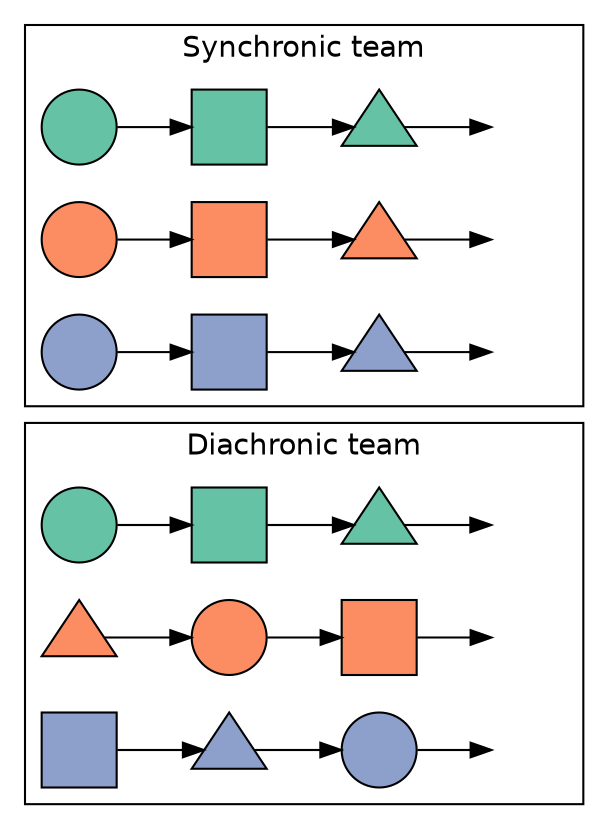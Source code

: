 digraph {
  fontname=helvetica;
  node[fontname=helvetica; label=""; style=filled; width=0.5];
  rankdir=LR;
  bgcolor=transparent;

  // Determine subgraph order
  d1a, s1a;

  // Colors are people
  s1b, s2b, s3b, d1b, d2b, d3b[fillcolor="#FC8D62"];
  s1a, s2a, s3a, d1a, d2a, d3a[fillcolor="#66C2A5"];
  s1c, s2c, s3c, d1c, d2c, d3c[fillcolor="#8DA0CB"];

  // Shapes are projects
  s1a, s1b, s1c, d1a, d2b, d3c[shape=circle];
  s2a, s2b, s2c, d1c, d2a, d3b[shape=square];
  s3a, s3b, s3c, d1b, d2c, d3a[shape=triangle];

  // Invisible last nodes
  sinv1, sinv2, sinv3, dinv1, dinv2, dinv3[style=invis];

  subgraph cluster0 {
    label="Synchronic team";
    s1a -> s2a -> s3a -> sinv1;
    s1b -> s2b -> s3b -> sinv2;
    s1c -> s2c -> s3c -> sinv3;
  }

  subgraph cluster1 {
    label="Diachronic team";
    d1a -> d2a -> d3a -> dinv1;
    d1b -> d2b -> d3b -> dinv2;
    d1c -> d2c -> d3c -> dinv3;
  }

}
